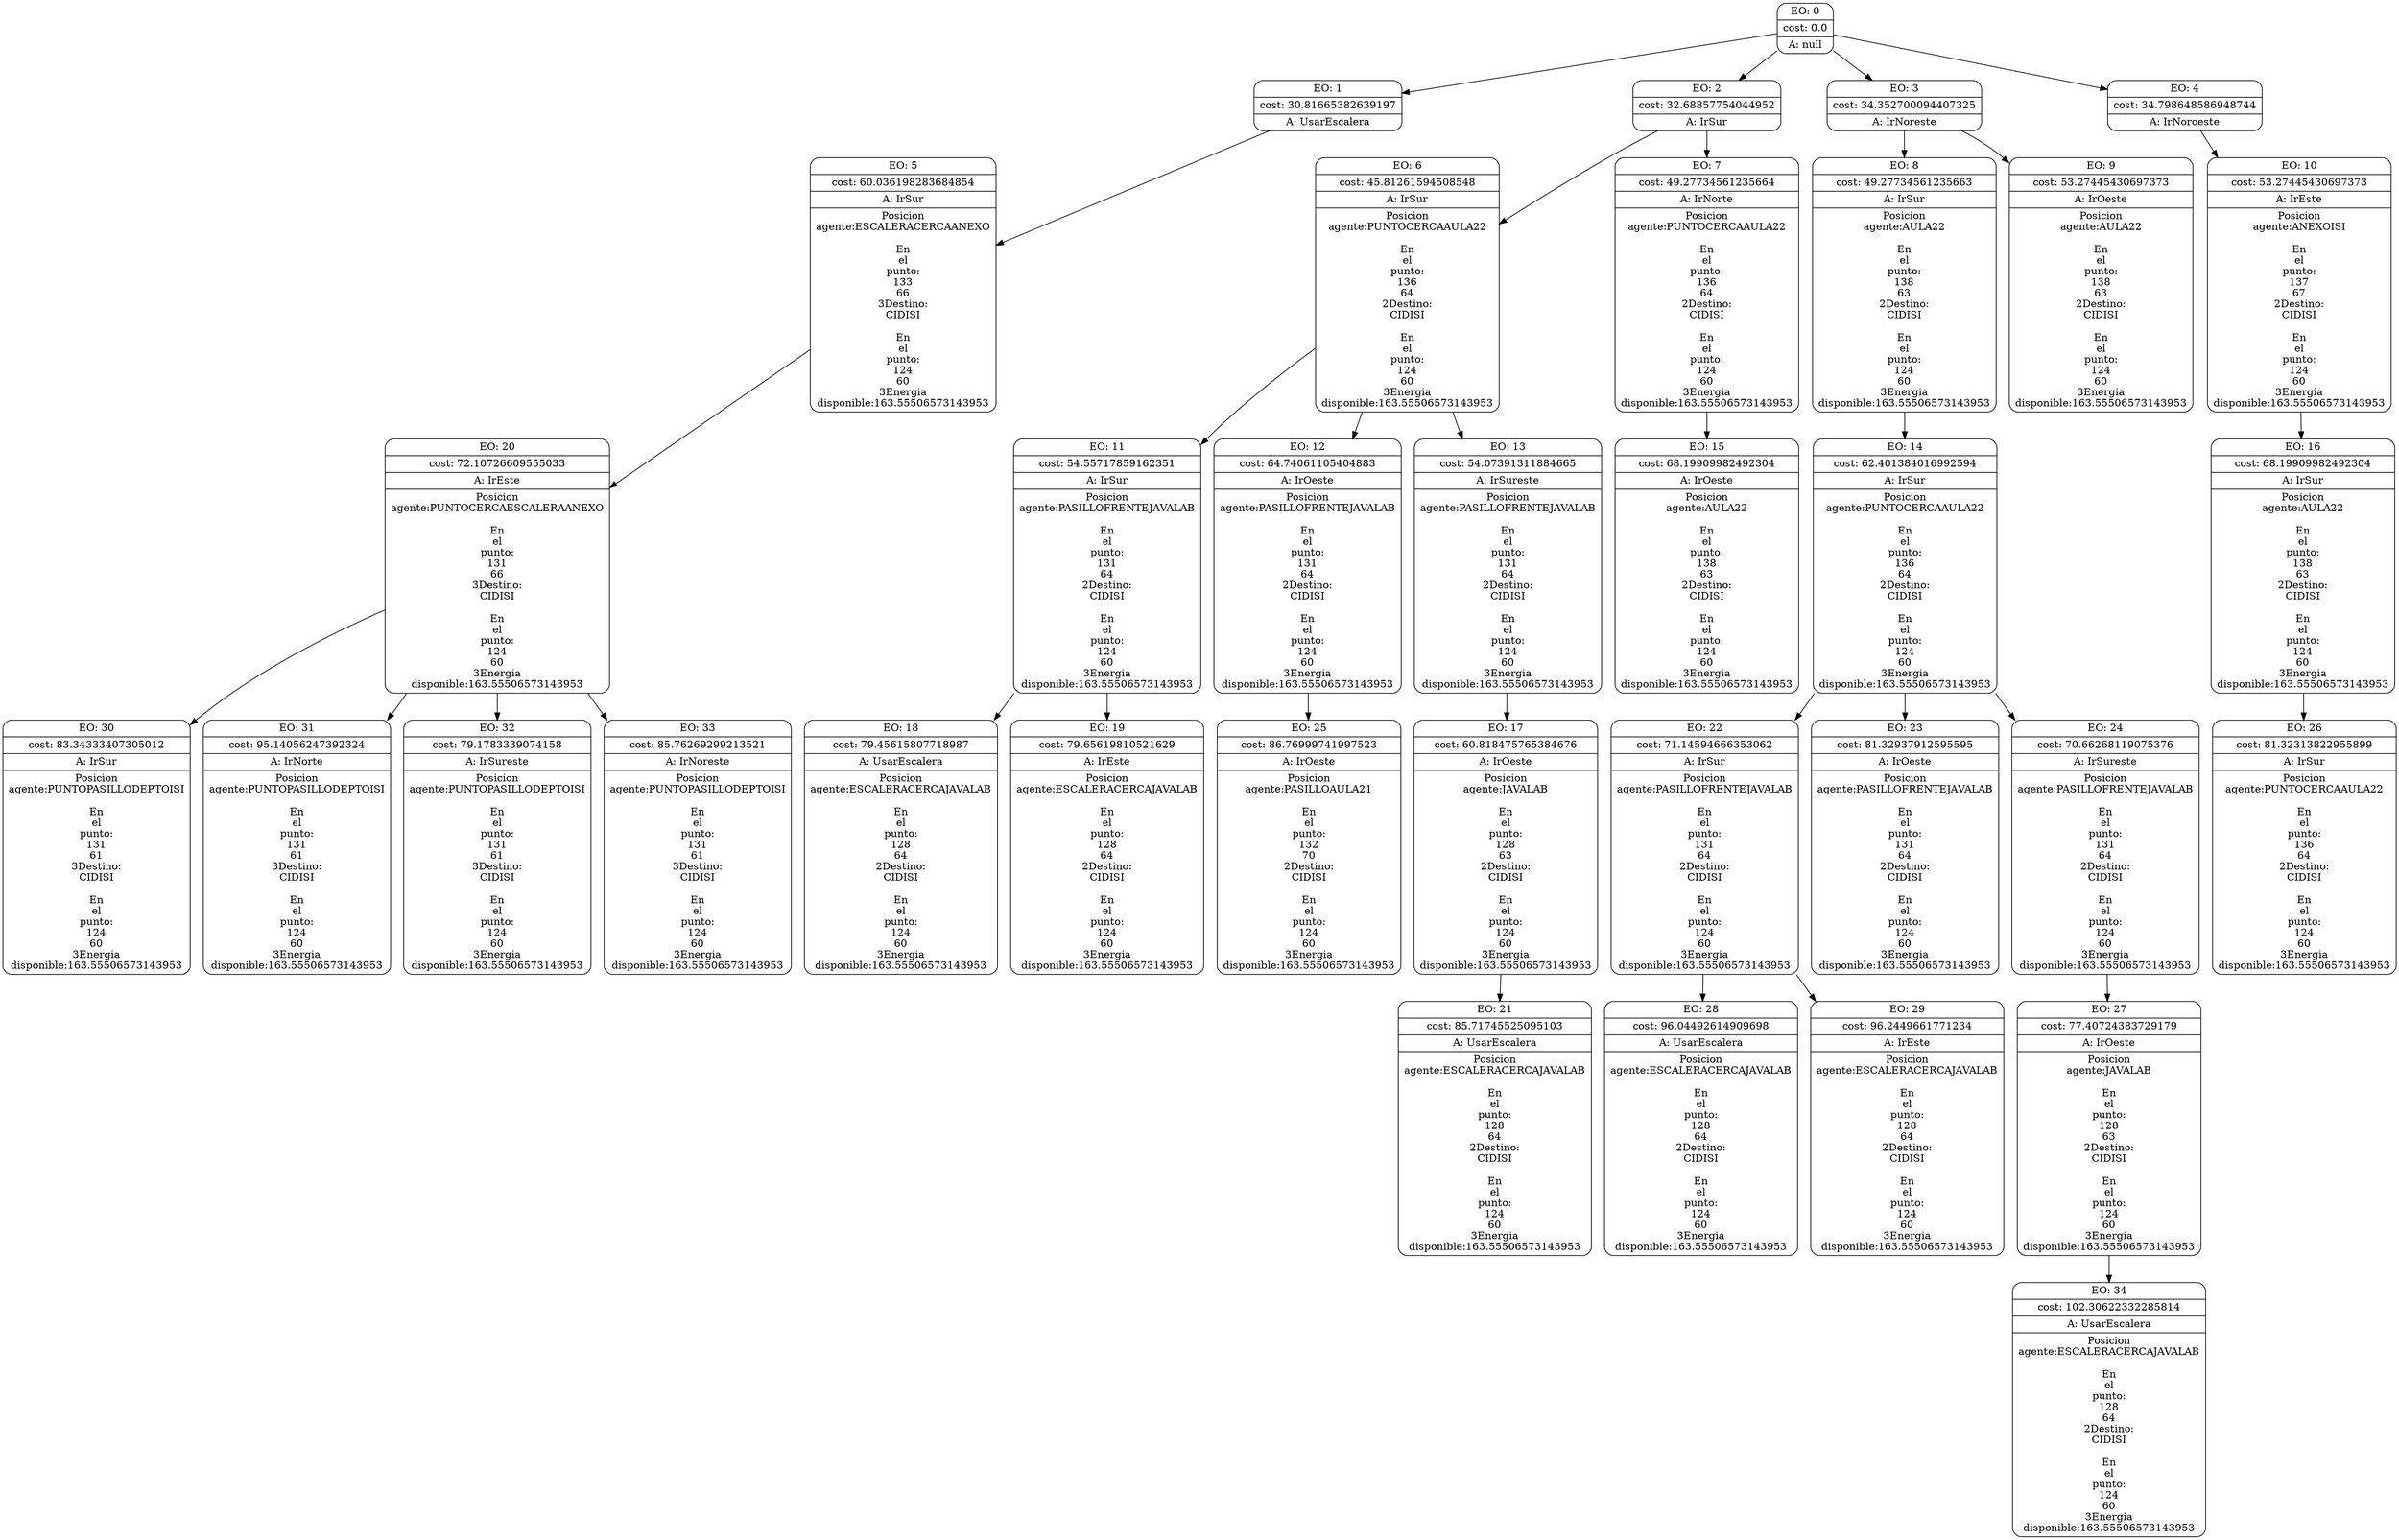 digraph g {
node [shape = Mrecord];
nodo0[label="{EO: 0|cost: 0.0|A: null}"]
nodo1[label="{EO: 1|cost: 30.81665382639197|A: UsarEscalera}"]
nodo5[label="{EO: 5|cost: 60.036198283684854|A: IrSur|Posicion\nagente:ESCALERACERCAANEXO\n\nEn\nel\npunto:\n133\n66\n3
Destino:\nCIDISI\n\nEn\nel\npunto:\n124\n60\n3
Energia\ndisponible:163.55506573143953
}"]
nodo20[label="{EO: 20|cost: 72.10726609555033|A: IrEste|Posicion\nagente:PUNTOCERCAESCALERAANEXO\n\nEn\nel\npunto:\n131\n66\n3
Destino:\nCIDISI\n\nEn\nel\npunto:\n124\n60\n3
Energia\ndisponible:163.55506573143953
}"]
nodo30[label="{EO: 30|cost: 83.34333407305012|A: IrSur|Posicion\nagente:PUNTOPASILLODEPTOISI\n\nEn\nel\npunto:\n131\n61\n3
Destino:\nCIDISI\n\nEn\nel\npunto:\n124\n60\n3
Energia\ndisponible:163.55506573143953
}"]

nodo20 -> nodo30;
nodo31[label="{EO: 31|cost: 95.14056247392324|A: IrNorte|Posicion\nagente:PUNTOPASILLODEPTOISI\n\nEn\nel\npunto:\n131\n61\n3
Destino:\nCIDISI\n\nEn\nel\npunto:\n124\n60\n3
Energia\ndisponible:163.55506573143953
}"]

nodo20 -> nodo31;
nodo32[label="{EO: 32|cost: 79.1783339074158|A: IrSureste|Posicion\nagente:PUNTOPASILLODEPTOISI\n\nEn\nel\npunto:\n131\n61\n3
Destino:\nCIDISI\n\nEn\nel\npunto:\n124\n60\n3
Energia\ndisponible:163.55506573143953
}"]

nodo20 -> nodo32;
nodo33[label="{EO: 33|cost: 85.76269299213521|A: IrNoreste|Posicion\nagente:PUNTOPASILLODEPTOISI\n\nEn\nel\npunto:\n131\n61\n3
Destino:\nCIDISI\n\nEn\nel\npunto:\n124\n60\n3
Energia\ndisponible:163.55506573143953
}"]

nodo20 -> nodo33;

nodo5 -> nodo20;

nodo1 -> nodo5;

nodo0 -> nodo1;
nodo2[label="{EO: 2|cost: 32.68857754044952|A: IrSur}"]
nodo6[label="{EO: 6|cost: 45.81261594508548|A: IrSur|Posicion\nagente:PUNTOCERCAAULA22\n\nEn\nel\npunto:\n136\n64\n2
Destino:\nCIDISI\n\nEn\nel\npunto:\n124\n60\n3
Energia\ndisponible:163.55506573143953
}"]
nodo11[label="{EO: 11|cost: 54.55717859162351|A: IrSur|Posicion\nagente:PASILLOFRENTEJAVALAB\n\nEn\nel\npunto:\n131\n64\n2
Destino:\nCIDISI\n\nEn\nel\npunto:\n124\n60\n3
Energia\ndisponible:163.55506573143953
}"]
nodo18[label="{EO: 18|cost: 79.45615807718987|A: UsarEscalera|Posicion\nagente:ESCALERACERCAJAVALAB\n\nEn\nel\npunto:\n128\n64\n2
Destino:\nCIDISI\n\nEn\nel\npunto:\n124\n60\n3
Energia\ndisponible:163.55506573143953
}"]

nodo11 -> nodo18;
nodo19[label="{EO: 19|cost: 79.65619810521629|A: IrEste|Posicion\nagente:ESCALERACERCAJAVALAB\n\nEn\nel\npunto:\n128\n64\n2
Destino:\nCIDISI\n\nEn\nel\npunto:\n124\n60\n3
Energia\ndisponible:163.55506573143953
}"]

nodo11 -> nodo19;

nodo6 -> nodo11;
nodo12[label="{EO: 12|cost: 64.74061105404883|A: IrOeste|Posicion\nagente:PASILLOFRENTEJAVALAB\n\nEn\nel\npunto:\n131\n64\n2
Destino:\nCIDISI\n\nEn\nel\npunto:\n124\n60\n3
Energia\ndisponible:163.55506573143953
}"]
nodo25[label="{EO: 25|cost: 86.76999741997523|A: IrOeste|Posicion\nagente:PASILLOAULA21\n\nEn\nel\npunto:\n132\n70\n2
Destino:\nCIDISI\n\nEn\nel\npunto:\n124\n60\n3
Energia\ndisponible:163.55506573143953
}"]

nodo12 -> nodo25;

nodo6 -> nodo12;
nodo13[label="{EO: 13|cost: 54.07391311884665|A: IrSureste|Posicion\nagente:PASILLOFRENTEJAVALAB\n\nEn\nel\npunto:\n131\n64\n2
Destino:\nCIDISI\n\nEn\nel\npunto:\n124\n60\n3
Energia\ndisponible:163.55506573143953
}"]
nodo17[label="{EO: 17|cost: 60.818475765384676|A: IrOeste|Posicion\nagente:JAVALAB\n\nEn\nel\npunto:\n128\n63\n2
Destino:\nCIDISI\n\nEn\nel\npunto:\n124\n60\n3
Energia\ndisponible:163.55506573143953
}"]
nodo21[label="{EO: 21|cost: 85.71745525095103|A: UsarEscalera|Posicion\nagente:ESCALERACERCAJAVALAB\n\nEn\nel\npunto:\n128\n64\n2
Destino:\nCIDISI\n\nEn\nel\npunto:\n124\n60\n3
Energia\ndisponible:163.55506573143953
}"]

nodo17 -> nodo21;

nodo13 -> nodo17;

nodo6 -> nodo13;

nodo2 -> nodo6;
nodo7[label="{EO: 7|cost: 49.27734561235664|A: IrNorte|Posicion\nagente:PUNTOCERCAAULA22\n\nEn\nel\npunto:\n136\n64\n2
Destino:\nCIDISI\n\nEn\nel\npunto:\n124\n60\n3
Energia\ndisponible:163.55506573143953
}"]
nodo15[label="{EO: 15|cost: 68.19909982492304|A: IrOeste|Posicion\nagente:AULA22\n\nEn\nel\npunto:\n138\n63\n2
Destino:\nCIDISI\n\nEn\nel\npunto:\n124\n60\n3
Energia\ndisponible:163.55506573143953
}"]

nodo7 -> nodo15;

nodo2 -> nodo7;

nodo0 -> nodo2;
nodo3[label="{EO: 3|cost: 34.352700094407325|A: IrNoreste}"]
nodo8[label="{EO: 8|cost: 49.27734561235663|A: IrSur|Posicion\nagente:AULA22\n\nEn\nel\npunto:\n138\n63\n2
Destino:\nCIDISI\n\nEn\nel\npunto:\n124\n60\n3
Energia\ndisponible:163.55506573143953
}"]
nodo14[label="{EO: 14|cost: 62.401384016992594|A: IrSur|Posicion\nagente:PUNTOCERCAAULA22\n\nEn\nel\npunto:\n136\n64\n2
Destino:\nCIDISI\n\nEn\nel\npunto:\n124\n60\n3
Energia\ndisponible:163.55506573143953
}"]
nodo22[label="{EO: 22|cost: 71.14594666353062|A: IrSur|Posicion\nagente:PASILLOFRENTEJAVALAB\n\nEn\nel\npunto:\n131\n64\n2
Destino:\nCIDISI\n\nEn\nel\npunto:\n124\n60\n3
Energia\ndisponible:163.55506573143953
}"]
nodo28[label="{EO: 28|cost: 96.04492614909698|A: UsarEscalera|Posicion\nagente:ESCALERACERCAJAVALAB\n\nEn\nel\npunto:\n128\n64\n2
Destino:\nCIDISI\n\nEn\nel\npunto:\n124\n60\n3
Energia\ndisponible:163.55506573143953
}"]

nodo22 -> nodo28;
nodo29[label="{EO: 29|cost: 96.2449661771234|A: IrEste|Posicion\nagente:ESCALERACERCAJAVALAB\n\nEn\nel\npunto:\n128\n64\n2
Destino:\nCIDISI\n\nEn\nel\npunto:\n124\n60\n3
Energia\ndisponible:163.55506573143953
}"]

nodo22 -> nodo29;

nodo14 -> nodo22;
nodo23[label="{EO: 23|cost: 81.32937912595595|A: IrOeste|Posicion\nagente:PASILLOFRENTEJAVALAB\n\nEn\nel\npunto:\n131\n64\n2
Destino:\nCIDISI\n\nEn\nel\npunto:\n124\n60\n3
Energia\ndisponible:163.55506573143953
}"]

nodo14 -> nodo23;
nodo24[label="{EO: 24|cost: 70.66268119075376|A: IrSureste|Posicion\nagente:PASILLOFRENTEJAVALAB\n\nEn\nel\npunto:\n131\n64\n2
Destino:\nCIDISI\n\nEn\nel\npunto:\n124\n60\n3
Energia\ndisponible:163.55506573143953
}"]
nodo27[label="{EO: 27|cost: 77.40724383729179|A: IrOeste|Posicion\nagente:JAVALAB\n\nEn\nel\npunto:\n128\n63\n2
Destino:\nCIDISI\n\nEn\nel\npunto:\n124\n60\n3
Energia\ndisponible:163.55506573143953
}"]
nodo34[label="{EO: 34|cost: 102.30622332285814|A: UsarEscalera|Posicion\nagente:ESCALERACERCAJAVALAB\n\nEn\nel\npunto:\n128\n64\n2
Destino:\nCIDISI\n\nEn\nel\npunto:\n124\n60\n3
Energia\ndisponible:163.55506573143953
}"]

nodo27 -> nodo34;

nodo24 -> nodo27;

nodo14 -> nodo24;

nodo8 -> nodo14;

nodo3 -> nodo8;
nodo9[label="{EO: 9|cost: 53.27445430697373|A: IrOeste|Posicion\nagente:AULA22\n\nEn\nel\npunto:\n138\n63\n2
Destino:\nCIDISI\n\nEn\nel\npunto:\n124\n60\n3
Energia\ndisponible:163.55506573143953
}"]

nodo3 -> nodo9;

nodo0 -> nodo3;
nodo4[label="{EO: 4|cost: 34.798648586948744|A: IrNoroeste}"]
nodo10[label="{EO: 10|cost: 53.27445430697373|A: IrEste|Posicion\nagente:ANEXOISI\n\nEn\nel\npunto:\n137\n67\n2
Destino:\nCIDISI\n\nEn\nel\npunto:\n124\n60\n3
Energia\ndisponible:163.55506573143953
}"]
nodo16[label="{EO: 16|cost: 68.19909982492304|A: IrSur|Posicion\nagente:AULA22\n\nEn\nel\npunto:\n138\n63\n2
Destino:\nCIDISI\n\nEn\nel\npunto:\n124\n60\n3
Energia\ndisponible:163.55506573143953
}"]
nodo26[label="{EO: 26|cost: 81.32313822955899|A: IrSur|Posicion\nagente:PUNTOCERCAAULA22\n\nEn\nel\npunto:\n136\n64\n2
Destino:\nCIDISI\n\nEn\nel\npunto:\n124\n60\n3
Energia\ndisponible:163.55506573143953
}"]

nodo16 -> nodo26;

nodo10 -> nodo16;

nodo4 -> nodo10;

nodo0 -> nodo4;


}
